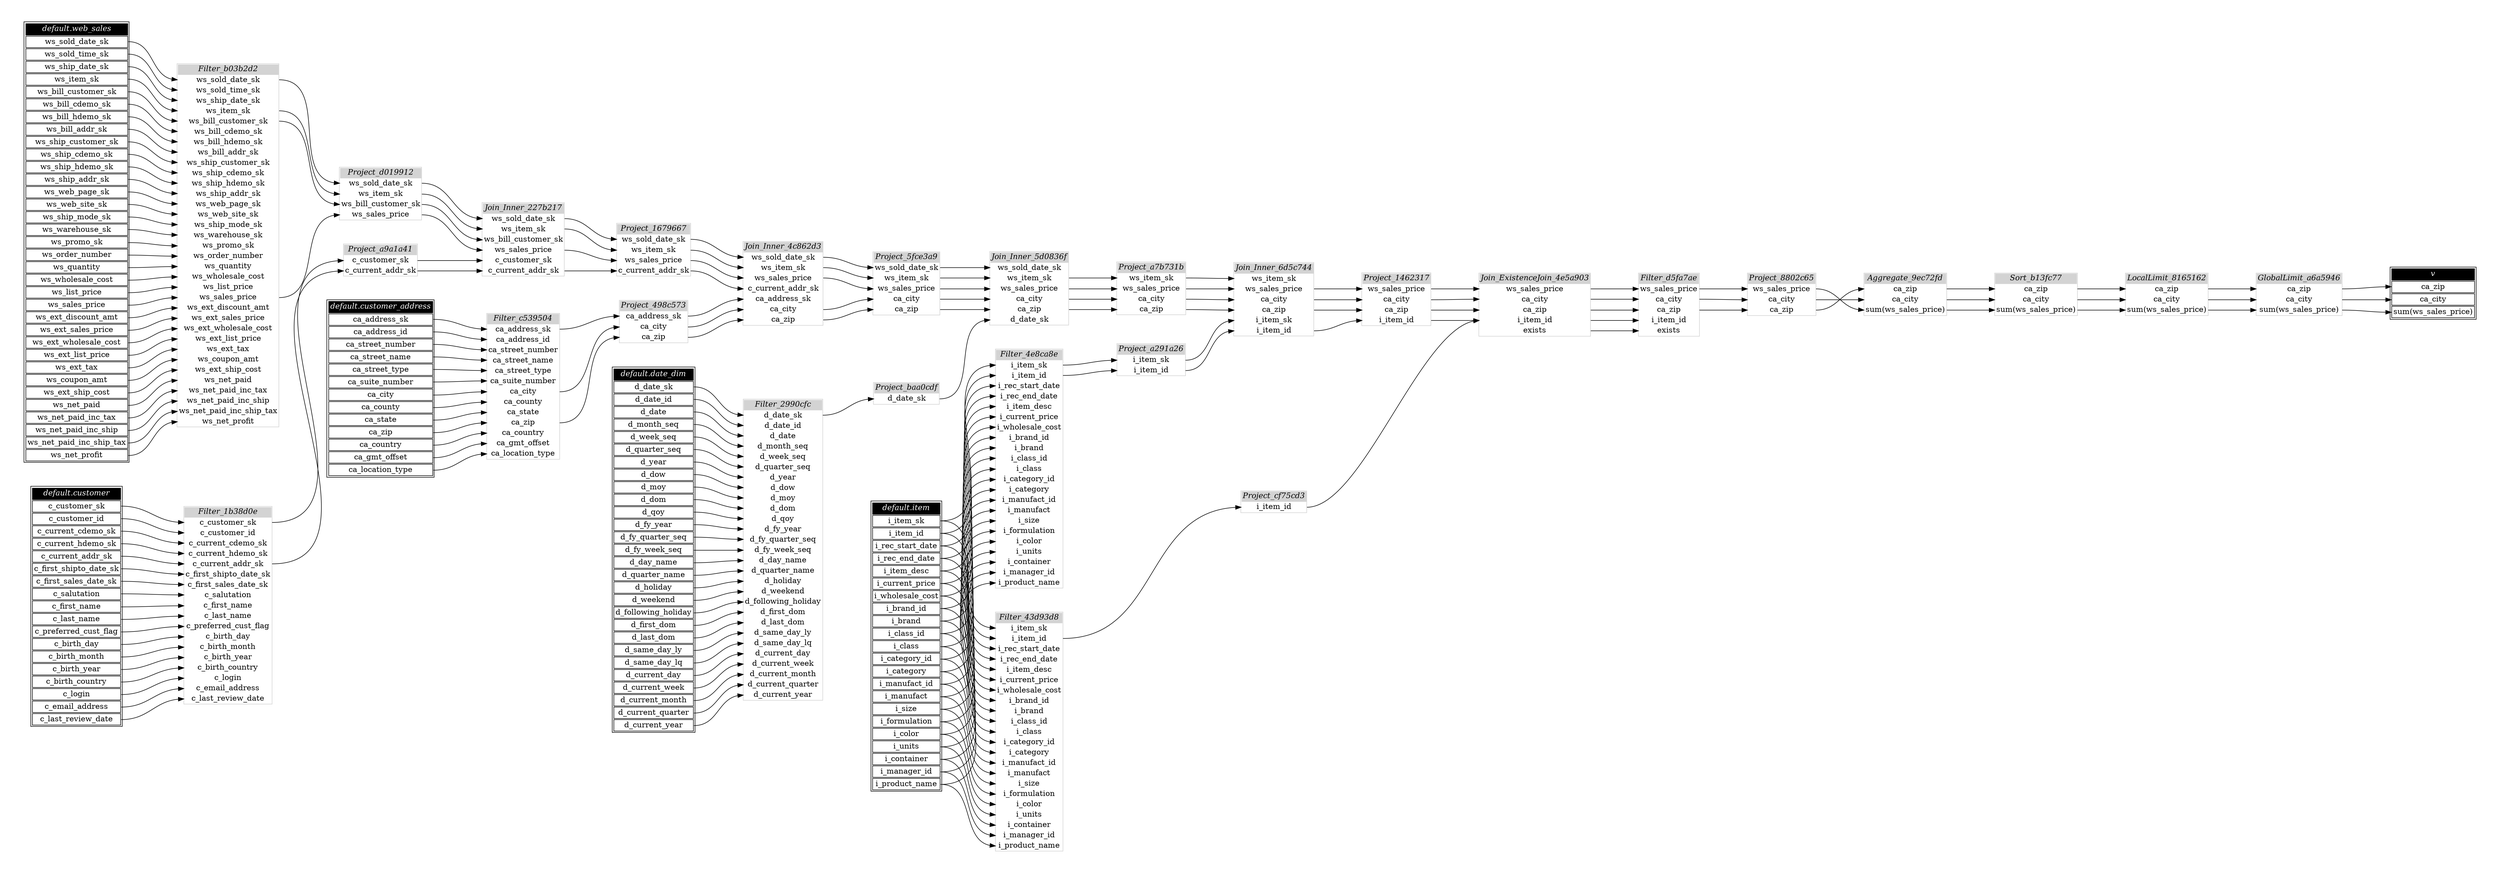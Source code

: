 // Automatically generated by TPCDSFlowTestSuite


digraph {
  graph [pad="0.5" nodesep="0.5" ranksep="1" fontname="Helvetica" rankdir=LR];
  node [shape=plaintext]

  
"Aggregate_9ec72fd" [label=<
<table color="lightgray" border="1" cellborder="0" cellspacing="0">
  <tr><td bgcolor="lightgray" port="nodeName"><i>Aggregate_9ec72fd</i></td></tr>
  <tr><td port="0">ca_zip</td></tr>
<tr><td port="1">ca_city</td></tr>
<tr><td port="2">sum(ws_sales_price)</td></tr>
</table>>];
     

"Filter_1b38d0e" [label=<
<table color="lightgray" border="1" cellborder="0" cellspacing="0">
  <tr><td bgcolor="lightgray" port="nodeName"><i>Filter_1b38d0e</i></td></tr>
  <tr><td port="0">c_customer_sk</td></tr>
<tr><td port="1">c_customer_id</td></tr>
<tr><td port="2">c_current_cdemo_sk</td></tr>
<tr><td port="3">c_current_hdemo_sk</td></tr>
<tr><td port="4">c_current_addr_sk</td></tr>
<tr><td port="5">c_first_shipto_date_sk</td></tr>
<tr><td port="6">c_first_sales_date_sk</td></tr>
<tr><td port="7">c_salutation</td></tr>
<tr><td port="8">c_first_name</td></tr>
<tr><td port="9">c_last_name</td></tr>
<tr><td port="10">c_preferred_cust_flag</td></tr>
<tr><td port="11">c_birth_day</td></tr>
<tr><td port="12">c_birth_month</td></tr>
<tr><td port="13">c_birth_year</td></tr>
<tr><td port="14">c_birth_country</td></tr>
<tr><td port="15">c_login</td></tr>
<tr><td port="16">c_email_address</td></tr>
<tr><td port="17">c_last_review_date</td></tr>
</table>>];
     

"Filter_2990cfc" [label=<
<table color="lightgray" border="1" cellborder="0" cellspacing="0">
  <tr><td bgcolor="lightgray" port="nodeName"><i>Filter_2990cfc</i></td></tr>
  <tr><td port="0">d_date_sk</td></tr>
<tr><td port="1">d_date_id</td></tr>
<tr><td port="2">d_date</td></tr>
<tr><td port="3">d_month_seq</td></tr>
<tr><td port="4">d_week_seq</td></tr>
<tr><td port="5">d_quarter_seq</td></tr>
<tr><td port="6">d_year</td></tr>
<tr><td port="7">d_dow</td></tr>
<tr><td port="8">d_moy</td></tr>
<tr><td port="9">d_dom</td></tr>
<tr><td port="10">d_qoy</td></tr>
<tr><td port="11">d_fy_year</td></tr>
<tr><td port="12">d_fy_quarter_seq</td></tr>
<tr><td port="13">d_fy_week_seq</td></tr>
<tr><td port="14">d_day_name</td></tr>
<tr><td port="15">d_quarter_name</td></tr>
<tr><td port="16">d_holiday</td></tr>
<tr><td port="17">d_weekend</td></tr>
<tr><td port="18">d_following_holiday</td></tr>
<tr><td port="19">d_first_dom</td></tr>
<tr><td port="20">d_last_dom</td></tr>
<tr><td port="21">d_same_day_ly</td></tr>
<tr><td port="22">d_same_day_lq</td></tr>
<tr><td port="23">d_current_day</td></tr>
<tr><td port="24">d_current_week</td></tr>
<tr><td port="25">d_current_month</td></tr>
<tr><td port="26">d_current_quarter</td></tr>
<tr><td port="27">d_current_year</td></tr>
</table>>];
     

"Filter_43d93d8" [label=<
<table color="lightgray" border="1" cellborder="0" cellspacing="0">
  <tr><td bgcolor="lightgray" port="nodeName"><i>Filter_43d93d8</i></td></tr>
  <tr><td port="0">i_item_sk</td></tr>
<tr><td port="1">i_item_id</td></tr>
<tr><td port="2">i_rec_start_date</td></tr>
<tr><td port="3">i_rec_end_date</td></tr>
<tr><td port="4">i_item_desc</td></tr>
<tr><td port="5">i_current_price</td></tr>
<tr><td port="6">i_wholesale_cost</td></tr>
<tr><td port="7">i_brand_id</td></tr>
<tr><td port="8">i_brand</td></tr>
<tr><td port="9">i_class_id</td></tr>
<tr><td port="10">i_class</td></tr>
<tr><td port="11">i_category_id</td></tr>
<tr><td port="12">i_category</td></tr>
<tr><td port="13">i_manufact_id</td></tr>
<tr><td port="14">i_manufact</td></tr>
<tr><td port="15">i_size</td></tr>
<tr><td port="16">i_formulation</td></tr>
<tr><td port="17">i_color</td></tr>
<tr><td port="18">i_units</td></tr>
<tr><td port="19">i_container</td></tr>
<tr><td port="20">i_manager_id</td></tr>
<tr><td port="21">i_product_name</td></tr>
</table>>];
     

"Filter_4e8ca8e" [label=<
<table color="lightgray" border="1" cellborder="0" cellspacing="0">
  <tr><td bgcolor="lightgray" port="nodeName"><i>Filter_4e8ca8e</i></td></tr>
  <tr><td port="0">i_item_sk</td></tr>
<tr><td port="1">i_item_id</td></tr>
<tr><td port="2">i_rec_start_date</td></tr>
<tr><td port="3">i_rec_end_date</td></tr>
<tr><td port="4">i_item_desc</td></tr>
<tr><td port="5">i_current_price</td></tr>
<tr><td port="6">i_wholesale_cost</td></tr>
<tr><td port="7">i_brand_id</td></tr>
<tr><td port="8">i_brand</td></tr>
<tr><td port="9">i_class_id</td></tr>
<tr><td port="10">i_class</td></tr>
<tr><td port="11">i_category_id</td></tr>
<tr><td port="12">i_category</td></tr>
<tr><td port="13">i_manufact_id</td></tr>
<tr><td port="14">i_manufact</td></tr>
<tr><td port="15">i_size</td></tr>
<tr><td port="16">i_formulation</td></tr>
<tr><td port="17">i_color</td></tr>
<tr><td port="18">i_units</td></tr>
<tr><td port="19">i_container</td></tr>
<tr><td port="20">i_manager_id</td></tr>
<tr><td port="21">i_product_name</td></tr>
</table>>];
     

"Filter_b03b2d2" [label=<
<table color="lightgray" border="1" cellborder="0" cellspacing="0">
  <tr><td bgcolor="lightgray" port="nodeName"><i>Filter_b03b2d2</i></td></tr>
  <tr><td port="0">ws_sold_date_sk</td></tr>
<tr><td port="1">ws_sold_time_sk</td></tr>
<tr><td port="2">ws_ship_date_sk</td></tr>
<tr><td port="3">ws_item_sk</td></tr>
<tr><td port="4">ws_bill_customer_sk</td></tr>
<tr><td port="5">ws_bill_cdemo_sk</td></tr>
<tr><td port="6">ws_bill_hdemo_sk</td></tr>
<tr><td port="7">ws_bill_addr_sk</td></tr>
<tr><td port="8">ws_ship_customer_sk</td></tr>
<tr><td port="9">ws_ship_cdemo_sk</td></tr>
<tr><td port="10">ws_ship_hdemo_sk</td></tr>
<tr><td port="11">ws_ship_addr_sk</td></tr>
<tr><td port="12">ws_web_page_sk</td></tr>
<tr><td port="13">ws_web_site_sk</td></tr>
<tr><td port="14">ws_ship_mode_sk</td></tr>
<tr><td port="15">ws_warehouse_sk</td></tr>
<tr><td port="16">ws_promo_sk</td></tr>
<tr><td port="17">ws_order_number</td></tr>
<tr><td port="18">ws_quantity</td></tr>
<tr><td port="19">ws_wholesale_cost</td></tr>
<tr><td port="20">ws_list_price</td></tr>
<tr><td port="21">ws_sales_price</td></tr>
<tr><td port="22">ws_ext_discount_amt</td></tr>
<tr><td port="23">ws_ext_sales_price</td></tr>
<tr><td port="24">ws_ext_wholesale_cost</td></tr>
<tr><td port="25">ws_ext_list_price</td></tr>
<tr><td port="26">ws_ext_tax</td></tr>
<tr><td port="27">ws_coupon_amt</td></tr>
<tr><td port="28">ws_ext_ship_cost</td></tr>
<tr><td port="29">ws_net_paid</td></tr>
<tr><td port="30">ws_net_paid_inc_tax</td></tr>
<tr><td port="31">ws_net_paid_inc_ship</td></tr>
<tr><td port="32">ws_net_paid_inc_ship_tax</td></tr>
<tr><td port="33">ws_net_profit</td></tr>
</table>>];
     

"Filter_c539504" [label=<
<table color="lightgray" border="1" cellborder="0" cellspacing="0">
  <tr><td bgcolor="lightgray" port="nodeName"><i>Filter_c539504</i></td></tr>
  <tr><td port="0">ca_address_sk</td></tr>
<tr><td port="1">ca_address_id</td></tr>
<tr><td port="2">ca_street_number</td></tr>
<tr><td port="3">ca_street_name</td></tr>
<tr><td port="4">ca_street_type</td></tr>
<tr><td port="5">ca_suite_number</td></tr>
<tr><td port="6">ca_city</td></tr>
<tr><td port="7">ca_county</td></tr>
<tr><td port="8">ca_state</td></tr>
<tr><td port="9">ca_zip</td></tr>
<tr><td port="10">ca_country</td></tr>
<tr><td port="11">ca_gmt_offset</td></tr>
<tr><td port="12">ca_location_type</td></tr>
</table>>];
     

"Filter_d5fa7ae" [label=<
<table color="lightgray" border="1" cellborder="0" cellspacing="0">
  <tr><td bgcolor="lightgray" port="nodeName"><i>Filter_d5fa7ae</i></td></tr>
  <tr><td port="0">ws_sales_price</td></tr>
<tr><td port="1">ca_city</td></tr>
<tr><td port="2">ca_zip</td></tr>
<tr><td port="3">i_item_id</td></tr>
<tr><td port="4">exists</td></tr>
</table>>];
     

"GlobalLimit_a6a5946" [label=<
<table color="lightgray" border="1" cellborder="0" cellspacing="0">
  <tr><td bgcolor="lightgray" port="nodeName"><i>GlobalLimit_a6a5946</i></td></tr>
  <tr><td port="0">ca_zip</td></tr>
<tr><td port="1">ca_city</td></tr>
<tr><td port="2">sum(ws_sales_price)</td></tr>
</table>>];
     

"Join_ExistenceJoin_4e5a903" [label=<
<table color="lightgray" border="1" cellborder="0" cellspacing="0">
  <tr><td bgcolor="lightgray" port="nodeName"><i>Join_ExistenceJoin_4e5a903</i></td></tr>
  <tr><td port="0">ws_sales_price</td></tr>
<tr><td port="1">ca_city</td></tr>
<tr><td port="2">ca_zip</td></tr>
<tr><td port="3">i_item_id</td></tr>
<tr><td port="4">exists</td></tr>
</table>>];
     

"Join_Inner_227b217" [label=<
<table color="lightgray" border="1" cellborder="0" cellspacing="0">
  <tr><td bgcolor="lightgray" port="nodeName"><i>Join_Inner_227b217</i></td></tr>
  <tr><td port="0">ws_sold_date_sk</td></tr>
<tr><td port="1">ws_item_sk</td></tr>
<tr><td port="2">ws_bill_customer_sk</td></tr>
<tr><td port="3">ws_sales_price</td></tr>
<tr><td port="4">c_customer_sk</td></tr>
<tr><td port="5">c_current_addr_sk</td></tr>
</table>>];
     

"Join_Inner_4c862d3" [label=<
<table color="lightgray" border="1" cellborder="0" cellspacing="0">
  <tr><td bgcolor="lightgray" port="nodeName"><i>Join_Inner_4c862d3</i></td></tr>
  <tr><td port="0">ws_sold_date_sk</td></tr>
<tr><td port="1">ws_item_sk</td></tr>
<tr><td port="2">ws_sales_price</td></tr>
<tr><td port="3">c_current_addr_sk</td></tr>
<tr><td port="4">ca_address_sk</td></tr>
<tr><td port="5">ca_city</td></tr>
<tr><td port="6">ca_zip</td></tr>
</table>>];
     

"Join_Inner_5d0836f" [label=<
<table color="lightgray" border="1" cellborder="0" cellspacing="0">
  <tr><td bgcolor="lightgray" port="nodeName"><i>Join_Inner_5d0836f</i></td></tr>
  <tr><td port="0">ws_sold_date_sk</td></tr>
<tr><td port="1">ws_item_sk</td></tr>
<tr><td port="2">ws_sales_price</td></tr>
<tr><td port="3">ca_city</td></tr>
<tr><td port="4">ca_zip</td></tr>
<tr><td port="5">d_date_sk</td></tr>
</table>>];
     

"Join_Inner_6d5c744" [label=<
<table color="lightgray" border="1" cellborder="0" cellspacing="0">
  <tr><td bgcolor="lightgray" port="nodeName"><i>Join_Inner_6d5c744</i></td></tr>
  <tr><td port="0">ws_item_sk</td></tr>
<tr><td port="1">ws_sales_price</td></tr>
<tr><td port="2">ca_city</td></tr>
<tr><td port="3">ca_zip</td></tr>
<tr><td port="4">i_item_sk</td></tr>
<tr><td port="5">i_item_id</td></tr>
</table>>];
     

"LocalLimit_8165162" [label=<
<table color="lightgray" border="1" cellborder="0" cellspacing="0">
  <tr><td bgcolor="lightgray" port="nodeName"><i>LocalLimit_8165162</i></td></tr>
  <tr><td port="0">ca_zip</td></tr>
<tr><td port="1">ca_city</td></tr>
<tr><td port="2">sum(ws_sales_price)</td></tr>
</table>>];
     

"Project_1462317" [label=<
<table color="lightgray" border="1" cellborder="0" cellspacing="0">
  <tr><td bgcolor="lightgray" port="nodeName"><i>Project_1462317</i></td></tr>
  <tr><td port="0">ws_sales_price</td></tr>
<tr><td port="1">ca_city</td></tr>
<tr><td port="2">ca_zip</td></tr>
<tr><td port="3">i_item_id</td></tr>
</table>>];
     

"Project_1679667" [label=<
<table color="lightgray" border="1" cellborder="0" cellspacing="0">
  <tr><td bgcolor="lightgray" port="nodeName"><i>Project_1679667</i></td></tr>
  <tr><td port="0">ws_sold_date_sk</td></tr>
<tr><td port="1">ws_item_sk</td></tr>
<tr><td port="2">ws_sales_price</td></tr>
<tr><td port="3">c_current_addr_sk</td></tr>
</table>>];
     

"Project_498c573" [label=<
<table color="lightgray" border="1" cellborder="0" cellspacing="0">
  <tr><td bgcolor="lightgray" port="nodeName"><i>Project_498c573</i></td></tr>
  <tr><td port="0">ca_address_sk</td></tr>
<tr><td port="1">ca_city</td></tr>
<tr><td port="2">ca_zip</td></tr>
</table>>];
     

"Project_5fce3a9" [label=<
<table color="lightgray" border="1" cellborder="0" cellspacing="0">
  <tr><td bgcolor="lightgray" port="nodeName"><i>Project_5fce3a9</i></td></tr>
  <tr><td port="0">ws_sold_date_sk</td></tr>
<tr><td port="1">ws_item_sk</td></tr>
<tr><td port="2">ws_sales_price</td></tr>
<tr><td port="3">ca_city</td></tr>
<tr><td port="4">ca_zip</td></tr>
</table>>];
     

"Project_8802c65" [label=<
<table color="lightgray" border="1" cellborder="0" cellspacing="0">
  <tr><td bgcolor="lightgray" port="nodeName"><i>Project_8802c65</i></td></tr>
  <tr><td port="0">ws_sales_price</td></tr>
<tr><td port="1">ca_city</td></tr>
<tr><td port="2">ca_zip</td></tr>
</table>>];
     

"Project_a291a26" [label=<
<table color="lightgray" border="1" cellborder="0" cellspacing="0">
  <tr><td bgcolor="lightgray" port="nodeName"><i>Project_a291a26</i></td></tr>
  <tr><td port="0">i_item_sk</td></tr>
<tr><td port="1">i_item_id</td></tr>
</table>>];
     

"Project_a7b731b" [label=<
<table color="lightgray" border="1" cellborder="0" cellspacing="0">
  <tr><td bgcolor="lightgray" port="nodeName"><i>Project_a7b731b</i></td></tr>
  <tr><td port="0">ws_item_sk</td></tr>
<tr><td port="1">ws_sales_price</td></tr>
<tr><td port="2">ca_city</td></tr>
<tr><td port="3">ca_zip</td></tr>
</table>>];
     

"Project_a9a1a41" [label=<
<table color="lightgray" border="1" cellborder="0" cellspacing="0">
  <tr><td bgcolor="lightgray" port="nodeName"><i>Project_a9a1a41</i></td></tr>
  <tr><td port="0">c_customer_sk</td></tr>
<tr><td port="1">c_current_addr_sk</td></tr>
</table>>];
     

"Project_baa0cdf" [label=<
<table color="lightgray" border="1" cellborder="0" cellspacing="0">
  <tr><td bgcolor="lightgray" port="nodeName"><i>Project_baa0cdf</i></td></tr>
  <tr><td port="0">d_date_sk</td></tr>
</table>>];
     

"Project_cf75cd3" [label=<
<table color="lightgray" border="1" cellborder="0" cellspacing="0">
  <tr><td bgcolor="lightgray" port="nodeName"><i>Project_cf75cd3</i></td></tr>
  <tr><td port="0">i_item_id</td></tr>
</table>>];
     

"Project_d019912" [label=<
<table color="lightgray" border="1" cellborder="0" cellspacing="0">
  <tr><td bgcolor="lightgray" port="nodeName"><i>Project_d019912</i></td></tr>
  <tr><td port="0">ws_sold_date_sk</td></tr>
<tr><td port="1">ws_item_sk</td></tr>
<tr><td port="2">ws_bill_customer_sk</td></tr>
<tr><td port="3">ws_sales_price</td></tr>
</table>>];
     

"Sort_b13fc77" [label=<
<table color="lightgray" border="1" cellborder="0" cellspacing="0">
  <tr><td bgcolor="lightgray" port="nodeName"><i>Sort_b13fc77</i></td></tr>
  <tr><td port="0">ca_zip</td></tr>
<tr><td port="1">ca_city</td></tr>
<tr><td port="2">sum(ws_sales_price)</td></tr>
</table>>];
     

"default.customer" [color="black" label=<
<table>
  <tr><td bgcolor="black" port="nodeName"><i><font color="white">default.customer</font></i></td></tr>
  <tr><td port="0">c_customer_sk</td></tr>
<tr><td port="1">c_customer_id</td></tr>
<tr><td port="2">c_current_cdemo_sk</td></tr>
<tr><td port="3">c_current_hdemo_sk</td></tr>
<tr><td port="4">c_current_addr_sk</td></tr>
<tr><td port="5">c_first_shipto_date_sk</td></tr>
<tr><td port="6">c_first_sales_date_sk</td></tr>
<tr><td port="7">c_salutation</td></tr>
<tr><td port="8">c_first_name</td></tr>
<tr><td port="9">c_last_name</td></tr>
<tr><td port="10">c_preferred_cust_flag</td></tr>
<tr><td port="11">c_birth_day</td></tr>
<tr><td port="12">c_birth_month</td></tr>
<tr><td port="13">c_birth_year</td></tr>
<tr><td port="14">c_birth_country</td></tr>
<tr><td port="15">c_login</td></tr>
<tr><td port="16">c_email_address</td></tr>
<tr><td port="17">c_last_review_date</td></tr>
</table>>];
     

"default.customer_address" [color="black" label=<
<table>
  <tr><td bgcolor="black" port="nodeName"><i><font color="white">default.customer_address</font></i></td></tr>
  <tr><td port="0">ca_address_sk</td></tr>
<tr><td port="1">ca_address_id</td></tr>
<tr><td port="2">ca_street_number</td></tr>
<tr><td port="3">ca_street_name</td></tr>
<tr><td port="4">ca_street_type</td></tr>
<tr><td port="5">ca_suite_number</td></tr>
<tr><td port="6">ca_city</td></tr>
<tr><td port="7">ca_county</td></tr>
<tr><td port="8">ca_state</td></tr>
<tr><td port="9">ca_zip</td></tr>
<tr><td port="10">ca_country</td></tr>
<tr><td port="11">ca_gmt_offset</td></tr>
<tr><td port="12">ca_location_type</td></tr>
</table>>];
     

"default.date_dim" [color="black" label=<
<table>
  <tr><td bgcolor="black" port="nodeName"><i><font color="white">default.date_dim</font></i></td></tr>
  <tr><td port="0">d_date_sk</td></tr>
<tr><td port="1">d_date_id</td></tr>
<tr><td port="2">d_date</td></tr>
<tr><td port="3">d_month_seq</td></tr>
<tr><td port="4">d_week_seq</td></tr>
<tr><td port="5">d_quarter_seq</td></tr>
<tr><td port="6">d_year</td></tr>
<tr><td port="7">d_dow</td></tr>
<tr><td port="8">d_moy</td></tr>
<tr><td port="9">d_dom</td></tr>
<tr><td port="10">d_qoy</td></tr>
<tr><td port="11">d_fy_year</td></tr>
<tr><td port="12">d_fy_quarter_seq</td></tr>
<tr><td port="13">d_fy_week_seq</td></tr>
<tr><td port="14">d_day_name</td></tr>
<tr><td port="15">d_quarter_name</td></tr>
<tr><td port="16">d_holiday</td></tr>
<tr><td port="17">d_weekend</td></tr>
<tr><td port="18">d_following_holiday</td></tr>
<tr><td port="19">d_first_dom</td></tr>
<tr><td port="20">d_last_dom</td></tr>
<tr><td port="21">d_same_day_ly</td></tr>
<tr><td port="22">d_same_day_lq</td></tr>
<tr><td port="23">d_current_day</td></tr>
<tr><td port="24">d_current_week</td></tr>
<tr><td port="25">d_current_month</td></tr>
<tr><td port="26">d_current_quarter</td></tr>
<tr><td port="27">d_current_year</td></tr>
</table>>];
     

"default.item" [color="black" label=<
<table>
  <tr><td bgcolor="black" port="nodeName"><i><font color="white">default.item</font></i></td></tr>
  <tr><td port="0">i_item_sk</td></tr>
<tr><td port="1">i_item_id</td></tr>
<tr><td port="2">i_rec_start_date</td></tr>
<tr><td port="3">i_rec_end_date</td></tr>
<tr><td port="4">i_item_desc</td></tr>
<tr><td port="5">i_current_price</td></tr>
<tr><td port="6">i_wholesale_cost</td></tr>
<tr><td port="7">i_brand_id</td></tr>
<tr><td port="8">i_brand</td></tr>
<tr><td port="9">i_class_id</td></tr>
<tr><td port="10">i_class</td></tr>
<tr><td port="11">i_category_id</td></tr>
<tr><td port="12">i_category</td></tr>
<tr><td port="13">i_manufact_id</td></tr>
<tr><td port="14">i_manufact</td></tr>
<tr><td port="15">i_size</td></tr>
<tr><td port="16">i_formulation</td></tr>
<tr><td port="17">i_color</td></tr>
<tr><td port="18">i_units</td></tr>
<tr><td port="19">i_container</td></tr>
<tr><td port="20">i_manager_id</td></tr>
<tr><td port="21">i_product_name</td></tr>
</table>>];
     

"default.web_sales" [color="black" label=<
<table>
  <tr><td bgcolor="black" port="nodeName"><i><font color="white">default.web_sales</font></i></td></tr>
  <tr><td port="0">ws_sold_date_sk</td></tr>
<tr><td port="1">ws_sold_time_sk</td></tr>
<tr><td port="2">ws_ship_date_sk</td></tr>
<tr><td port="3">ws_item_sk</td></tr>
<tr><td port="4">ws_bill_customer_sk</td></tr>
<tr><td port="5">ws_bill_cdemo_sk</td></tr>
<tr><td port="6">ws_bill_hdemo_sk</td></tr>
<tr><td port="7">ws_bill_addr_sk</td></tr>
<tr><td port="8">ws_ship_customer_sk</td></tr>
<tr><td port="9">ws_ship_cdemo_sk</td></tr>
<tr><td port="10">ws_ship_hdemo_sk</td></tr>
<tr><td port="11">ws_ship_addr_sk</td></tr>
<tr><td port="12">ws_web_page_sk</td></tr>
<tr><td port="13">ws_web_site_sk</td></tr>
<tr><td port="14">ws_ship_mode_sk</td></tr>
<tr><td port="15">ws_warehouse_sk</td></tr>
<tr><td port="16">ws_promo_sk</td></tr>
<tr><td port="17">ws_order_number</td></tr>
<tr><td port="18">ws_quantity</td></tr>
<tr><td port="19">ws_wholesale_cost</td></tr>
<tr><td port="20">ws_list_price</td></tr>
<tr><td port="21">ws_sales_price</td></tr>
<tr><td port="22">ws_ext_discount_amt</td></tr>
<tr><td port="23">ws_ext_sales_price</td></tr>
<tr><td port="24">ws_ext_wholesale_cost</td></tr>
<tr><td port="25">ws_ext_list_price</td></tr>
<tr><td port="26">ws_ext_tax</td></tr>
<tr><td port="27">ws_coupon_amt</td></tr>
<tr><td port="28">ws_ext_ship_cost</td></tr>
<tr><td port="29">ws_net_paid</td></tr>
<tr><td port="30">ws_net_paid_inc_tax</td></tr>
<tr><td port="31">ws_net_paid_inc_ship</td></tr>
<tr><td port="32">ws_net_paid_inc_ship_tax</td></tr>
<tr><td port="33">ws_net_profit</td></tr>
</table>>];
     

"v" [color="black" label=<
<table>
  <tr><td bgcolor="black" port="nodeName"><i><font color="white">v</font></i></td></tr>
  <tr><td port="0">ca_zip</td></tr>
<tr><td port="1">ca_city</td></tr>
<tr><td port="2">sum(ws_sales_price)</td></tr>
</table>>];
     
  "Aggregate_9ec72fd":0 -> "Sort_b13fc77":0;
"Aggregate_9ec72fd":1 -> "Sort_b13fc77":1;
"Aggregate_9ec72fd":2 -> "Sort_b13fc77":2;
"Filter_1b38d0e":0 -> "Project_a9a1a41":0;
"Filter_1b38d0e":4 -> "Project_a9a1a41":1;
"Filter_2990cfc":0 -> "Project_baa0cdf":0;
"Filter_43d93d8":1 -> "Project_cf75cd3":0;
"Filter_4e8ca8e":0 -> "Project_a291a26":0;
"Filter_4e8ca8e":1 -> "Project_a291a26":1;
"Filter_b03b2d2":0 -> "Project_d019912":0;
"Filter_b03b2d2":21 -> "Project_d019912":3;
"Filter_b03b2d2":3 -> "Project_d019912":1;
"Filter_b03b2d2":4 -> "Project_d019912":2;
"Filter_c539504":0 -> "Project_498c573":0;
"Filter_c539504":6 -> "Project_498c573":1;
"Filter_c539504":9 -> "Project_498c573":2;
"Filter_d5fa7ae":0 -> "Project_8802c65":0;
"Filter_d5fa7ae":1 -> "Project_8802c65":1;
"Filter_d5fa7ae":2 -> "Project_8802c65":2;
"GlobalLimit_a6a5946":0 -> "v":0;
"GlobalLimit_a6a5946":1 -> "v":1;
"GlobalLimit_a6a5946":2 -> "v":2;
"Join_ExistenceJoin_4e5a903":0 -> "Filter_d5fa7ae":0;
"Join_ExistenceJoin_4e5a903":1 -> "Filter_d5fa7ae":1;
"Join_ExistenceJoin_4e5a903":2 -> "Filter_d5fa7ae":2;
"Join_ExistenceJoin_4e5a903":3 -> "Filter_d5fa7ae":3;
"Join_ExistenceJoin_4e5a903":4 -> "Filter_d5fa7ae":4;
"Join_Inner_227b217":0 -> "Project_1679667":0;
"Join_Inner_227b217":1 -> "Project_1679667":1;
"Join_Inner_227b217":3 -> "Project_1679667":2;
"Join_Inner_227b217":5 -> "Project_1679667":3;
"Join_Inner_4c862d3":0 -> "Project_5fce3a9":0;
"Join_Inner_4c862d3":1 -> "Project_5fce3a9":1;
"Join_Inner_4c862d3":2 -> "Project_5fce3a9":2;
"Join_Inner_4c862d3":5 -> "Project_5fce3a9":3;
"Join_Inner_4c862d3":6 -> "Project_5fce3a9":4;
"Join_Inner_5d0836f":1 -> "Project_a7b731b":0;
"Join_Inner_5d0836f":2 -> "Project_a7b731b":1;
"Join_Inner_5d0836f":3 -> "Project_a7b731b":2;
"Join_Inner_5d0836f":4 -> "Project_a7b731b":3;
"Join_Inner_6d5c744":1 -> "Project_1462317":0;
"Join_Inner_6d5c744":2 -> "Project_1462317":1;
"Join_Inner_6d5c744":3 -> "Project_1462317":2;
"Join_Inner_6d5c744":5 -> "Project_1462317":3;
"LocalLimit_8165162":0 -> "GlobalLimit_a6a5946":0;
"LocalLimit_8165162":1 -> "GlobalLimit_a6a5946":1;
"LocalLimit_8165162":2 -> "GlobalLimit_a6a5946":2;
"Project_1462317":0 -> "Join_ExistenceJoin_4e5a903":0;
"Project_1462317":1 -> "Join_ExistenceJoin_4e5a903":1;
"Project_1462317":2 -> "Join_ExistenceJoin_4e5a903":2;
"Project_1462317":3 -> "Join_ExistenceJoin_4e5a903":3;
"Project_1679667":0 -> "Join_Inner_4c862d3":0;
"Project_1679667":1 -> "Join_Inner_4c862d3":1;
"Project_1679667":2 -> "Join_Inner_4c862d3":2;
"Project_1679667":3 -> "Join_Inner_4c862d3":3;
"Project_498c573":0 -> "Join_Inner_4c862d3":4;
"Project_498c573":1 -> "Join_Inner_4c862d3":5;
"Project_498c573":2 -> "Join_Inner_4c862d3":6;
"Project_5fce3a9":0 -> "Join_Inner_5d0836f":0;
"Project_5fce3a9":1 -> "Join_Inner_5d0836f":1;
"Project_5fce3a9":2 -> "Join_Inner_5d0836f":2;
"Project_5fce3a9":3 -> "Join_Inner_5d0836f":3;
"Project_5fce3a9":4 -> "Join_Inner_5d0836f":4;
"Project_8802c65":0 -> "Aggregate_9ec72fd":2;
"Project_8802c65":1 -> "Aggregate_9ec72fd":1;
"Project_8802c65":2 -> "Aggregate_9ec72fd":0;
"Project_a291a26":0 -> "Join_Inner_6d5c744":4;
"Project_a291a26":1 -> "Join_Inner_6d5c744":5;
"Project_a7b731b":0 -> "Join_Inner_6d5c744":0;
"Project_a7b731b":1 -> "Join_Inner_6d5c744":1;
"Project_a7b731b":2 -> "Join_Inner_6d5c744":2;
"Project_a7b731b":3 -> "Join_Inner_6d5c744":3;
"Project_a9a1a41":0 -> "Join_Inner_227b217":4;
"Project_a9a1a41":1 -> "Join_Inner_227b217":5;
"Project_baa0cdf":0 -> "Join_Inner_5d0836f":5;
"Project_cf75cd3":0 -> "Join_ExistenceJoin_4e5a903":3;
"Project_d019912":0 -> "Join_Inner_227b217":0;
"Project_d019912":1 -> "Join_Inner_227b217":1;
"Project_d019912":2 -> "Join_Inner_227b217":2;
"Project_d019912":3 -> "Join_Inner_227b217":3;
"Sort_b13fc77":0 -> "LocalLimit_8165162":0;
"Sort_b13fc77":1 -> "LocalLimit_8165162":1;
"Sort_b13fc77":2 -> "LocalLimit_8165162":2;
"default.customer":0 -> "Filter_1b38d0e":0;
"default.customer":1 -> "Filter_1b38d0e":1;
"default.customer":10 -> "Filter_1b38d0e":10;
"default.customer":11 -> "Filter_1b38d0e":11;
"default.customer":12 -> "Filter_1b38d0e":12;
"default.customer":13 -> "Filter_1b38d0e":13;
"default.customer":14 -> "Filter_1b38d0e":14;
"default.customer":15 -> "Filter_1b38d0e":15;
"default.customer":16 -> "Filter_1b38d0e":16;
"default.customer":17 -> "Filter_1b38d0e":17;
"default.customer":2 -> "Filter_1b38d0e":2;
"default.customer":3 -> "Filter_1b38d0e":3;
"default.customer":4 -> "Filter_1b38d0e":4;
"default.customer":5 -> "Filter_1b38d0e":5;
"default.customer":6 -> "Filter_1b38d0e":6;
"default.customer":7 -> "Filter_1b38d0e":7;
"default.customer":8 -> "Filter_1b38d0e":8;
"default.customer":9 -> "Filter_1b38d0e":9;
"default.customer_address":0 -> "Filter_c539504":0;
"default.customer_address":1 -> "Filter_c539504":1;
"default.customer_address":10 -> "Filter_c539504":10;
"default.customer_address":11 -> "Filter_c539504":11;
"default.customer_address":12 -> "Filter_c539504":12;
"default.customer_address":2 -> "Filter_c539504":2;
"default.customer_address":3 -> "Filter_c539504":3;
"default.customer_address":4 -> "Filter_c539504":4;
"default.customer_address":5 -> "Filter_c539504":5;
"default.customer_address":6 -> "Filter_c539504":6;
"default.customer_address":7 -> "Filter_c539504":7;
"default.customer_address":8 -> "Filter_c539504":8;
"default.customer_address":9 -> "Filter_c539504":9;
"default.date_dim":0 -> "Filter_2990cfc":0;
"default.date_dim":1 -> "Filter_2990cfc":1;
"default.date_dim":10 -> "Filter_2990cfc":10;
"default.date_dim":11 -> "Filter_2990cfc":11;
"default.date_dim":12 -> "Filter_2990cfc":12;
"default.date_dim":13 -> "Filter_2990cfc":13;
"default.date_dim":14 -> "Filter_2990cfc":14;
"default.date_dim":15 -> "Filter_2990cfc":15;
"default.date_dim":16 -> "Filter_2990cfc":16;
"default.date_dim":17 -> "Filter_2990cfc":17;
"default.date_dim":18 -> "Filter_2990cfc":18;
"default.date_dim":19 -> "Filter_2990cfc":19;
"default.date_dim":2 -> "Filter_2990cfc":2;
"default.date_dim":20 -> "Filter_2990cfc":20;
"default.date_dim":21 -> "Filter_2990cfc":21;
"default.date_dim":22 -> "Filter_2990cfc":22;
"default.date_dim":23 -> "Filter_2990cfc":23;
"default.date_dim":24 -> "Filter_2990cfc":24;
"default.date_dim":25 -> "Filter_2990cfc":25;
"default.date_dim":26 -> "Filter_2990cfc":26;
"default.date_dim":27 -> "Filter_2990cfc":27;
"default.date_dim":3 -> "Filter_2990cfc":3;
"default.date_dim":4 -> "Filter_2990cfc":4;
"default.date_dim":5 -> "Filter_2990cfc":5;
"default.date_dim":6 -> "Filter_2990cfc":6;
"default.date_dim":7 -> "Filter_2990cfc":7;
"default.date_dim":8 -> "Filter_2990cfc":8;
"default.date_dim":9 -> "Filter_2990cfc":9;
"default.item":0 -> "Filter_43d93d8":0;
"default.item":0 -> "Filter_4e8ca8e":0;
"default.item":1 -> "Filter_43d93d8":1;
"default.item":1 -> "Filter_4e8ca8e":1;
"default.item":10 -> "Filter_43d93d8":10;
"default.item":10 -> "Filter_4e8ca8e":10;
"default.item":11 -> "Filter_43d93d8":11;
"default.item":11 -> "Filter_4e8ca8e":11;
"default.item":12 -> "Filter_43d93d8":12;
"default.item":12 -> "Filter_4e8ca8e":12;
"default.item":13 -> "Filter_43d93d8":13;
"default.item":13 -> "Filter_4e8ca8e":13;
"default.item":14 -> "Filter_43d93d8":14;
"default.item":14 -> "Filter_4e8ca8e":14;
"default.item":15 -> "Filter_43d93d8":15;
"default.item":15 -> "Filter_4e8ca8e":15;
"default.item":16 -> "Filter_43d93d8":16;
"default.item":16 -> "Filter_4e8ca8e":16;
"default.item":17 -> "Filter_43d93d8":17;
"default.item":17 -> "Filter_4e8ca8e":17;
"default.item":18 -> "Filter_43d93d8":18;
"default.item":18 -> "Filter_4e8ca8e":18;
"default.item":19 -> "Filter_43d93d8":19;
"default.item":19 -> "Filter_4e8ca8e":19;
"default.item":2 -> "Filter_43d93d8":2;
"default.item":2 -> "Filter_4e8ca8e":2;
"default.item":20 -> "Filter_43d93d8":20;
"default.item":20 -> "Filter_4e8ca8e":20;
"default.item":21 -> "Filter_43d93d8":21;
"default.item":21 -> "Filter_4e8ca8e":21;
"default.item":3 -> "Filter_43d93d8":3;
"default.item":3 -> "Filter_4e8ca8e":3;
"default.item":4 -> "Filter_43d93d8":4;
"default.item":4 -> "Filter_4e8ca8e":4;
"default.item":5 -> "Filter_43d93d8":5;
"default.item":5 -> "Filter_4e8ca8e":5;
"default.item":6 -> "Filter_43d93d8":6;
"default.item":6 -> "Filter_4e8ca8e":6;
"default.item":7 -> "Filter_43d93d8":7;
"default.item":7 -> "Filter_4e8ca8e":7;
"default.item":8 -> "Filter_43d93d8":8;
"default.item":8 -> "Filter_4e8ca8e":8;
"default.item":9 -> "Filter_43d93d8":9;
"default.item":9 -> "Filter_4e8ca8e":9;
"default.web_sales":0 -> "Filter_b03b2d2":0;
"default.web_sales":1 -> "Filter_b03b2d2":1;
"default.web_sales":10 -> "Filter_b03b2d2":10;
"default.web_sales":11 -> "Filter_b03b2d2":11;
"default.web_sales":12 -> "Filter_b03b2d2":12;
"default.web_sales":13 -> "Filter_b03b2d2":13;
"default.web_sales":14 -> "Filter_b03b2d2":14;
"default.web_sales":15 -> "Filter_b03b2d2":15;
"default.web_sales":16 -> "Filter_b03b2d2":16;
"default.web_sales":17 -> "Filter_b03b2d2":17;
"default.web_sales":18 -> "Filter_b03b2d2":18;
"default.web_sales":19 -> "Filter_b03b2d2":19;
"default.web_sales":2 -> "Filter_b03b2d2":2;
"default.web_sales":20 -> "Filter_b03b2d2":20;
"default.web_sales":21 -> "Filter_b03b2d2":21;
"default.web_sales":22 -> "Filter_b03b2d2":22;
"default.web_sales":23 -> "Filter_b03b2d2":23;
"default.web_sales":24 -> "Filter_b03b2d2":24;
"default.web_sales":25 -> "Filter_b03b2d2":25;
"default.web_sales":26 -> "Filter_b03b2d2":26;
"default.web_sales":27 -> "Filter_b03b2d2":27;
"default.web_sales":28 -> "Filter_b03b2d2":28;
"default.web_sales":29 -> "Filter_b03b2d2":29;
"default.web_sales":3 -> "Filter_b03b2d2":3;
"default.web_sales":30 -> "Filter_b03b2d2":30;
"default.web_sales":31 -> "Filter_b03b2d2":31;
"default.web_sales":32 -> "Filter_b03b2d2":32;
"default.web_sales":33 -> "Filter_b03b2d2":33;
"default.web_sales":4 -> "Filter_b03b2d2":4;
"default.web_sales":5 -> "Filter_b03b2d2":5;
"default.web_sales":6 -> "Filter_b03b2d2":6;
"default.web_sales":7 -> "Filter_b03b2d2":7;
"default.web_sales":8 -> "Filter_b03b2d2":8;
"default.web_sales":9 -> "Filter_b03b2d2":9;
}
       